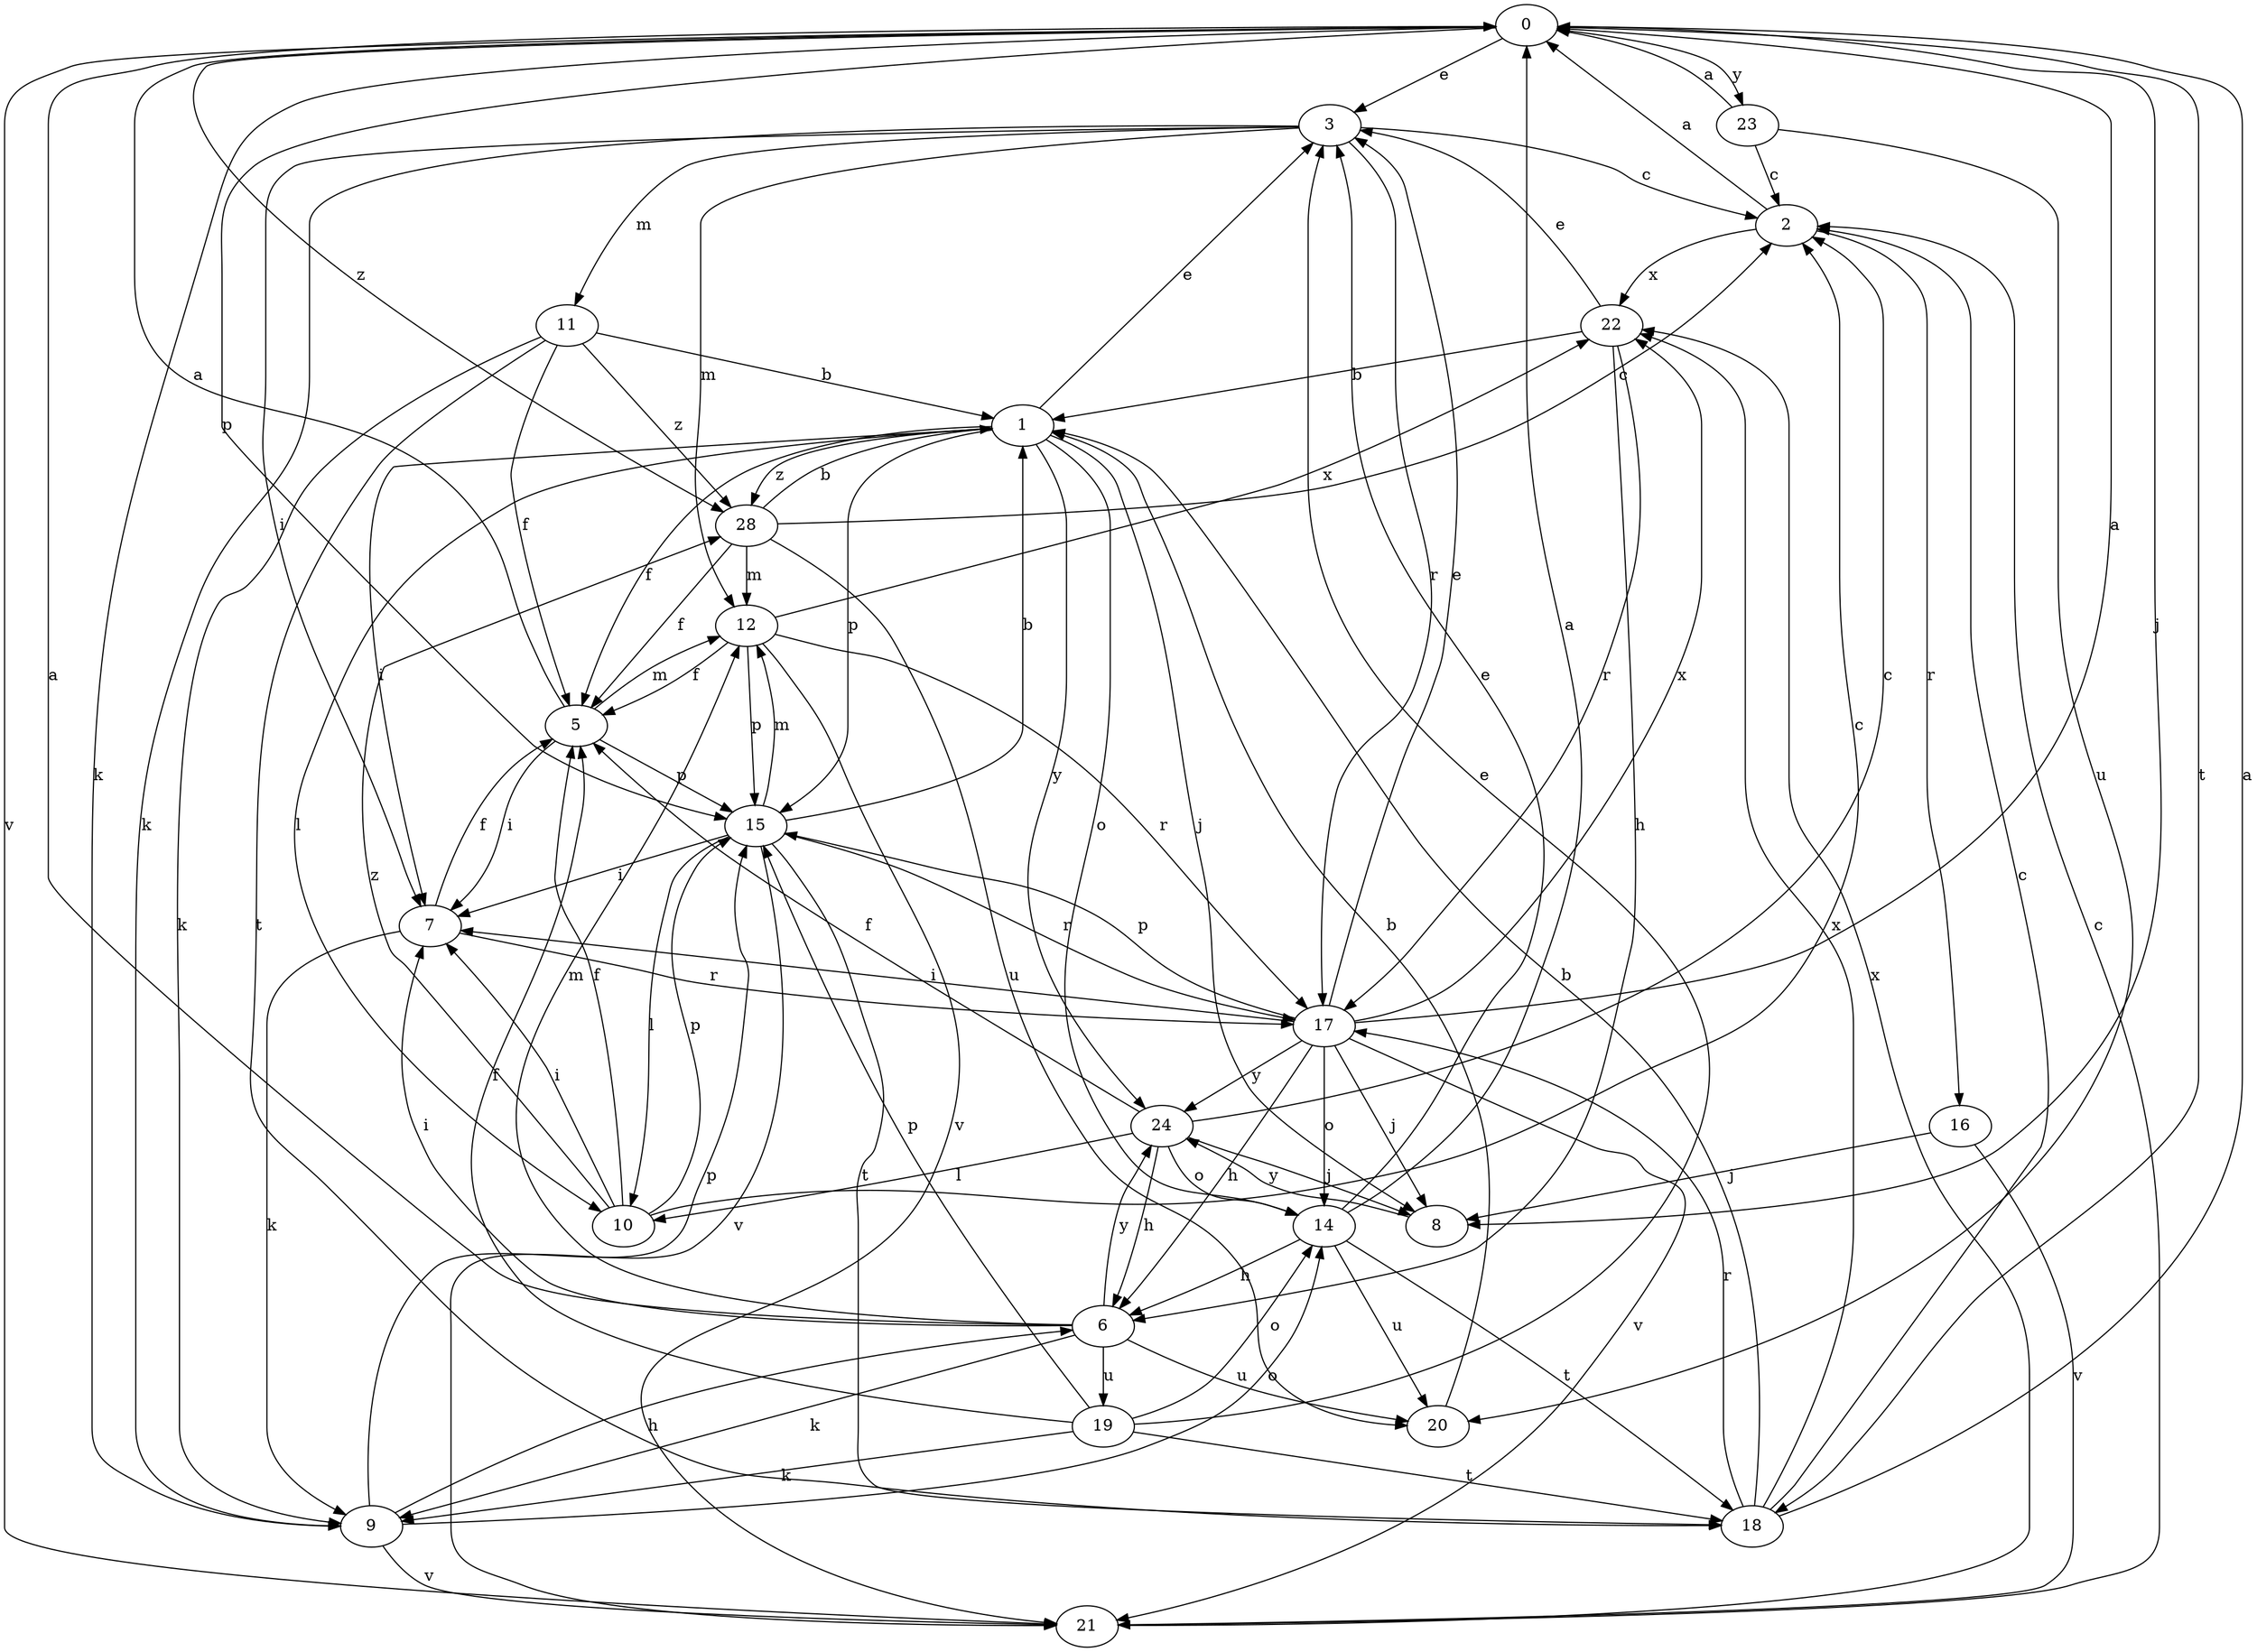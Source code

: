 strict digraph  {
0;
1;
2;
3;
5;
6;
7;
8;
9;
10;
11;
12;
14;
15;
16;
17;
18;
19;
20;
21;
22;
23;
24;
28;
0 -> 3  [label=e];
0 -> 8  [label=j];
0 -> 9  [label=k];
0 -> 15  [label=p];
0 -> 18  [label=t];
0 -> 21  [label=v];
0 -> 23  [label=y];
0 -> 28  [label=z];
1 -> 3  [label=e];
1 -> 5  [label=f];
1 -> 7  [label=i];
1 -> 8  [label=j];
1 -> 10  [label=l];
1 -> 14  [label=o];
1 -> 15  [label=p];
1 -> 24  [label=y];
1 -> 28  [label=z];
2 -> 0  [label=a];
2 -> 16  [label=r];
2 -> 22  [label=x];
3 -> 2  [label=c];
3 -> 7  [label=i];
3 -> 9  [label=k];
3 -> 11  [label=m];
3 -> 12  [label=m];
3 -> 17  [label=r];
5 -> 0  [label=a];
5 -> 7  [label=i];
5 -> 12  [label=m];
5 -> 15  [label=p];
6 -> 0  [label=a];
6 -> 7  [label=i];
6 -> 9  [label=k];
6 -> 12  [label=m];
6 -> 19  [label=u];
6 -> 20  [label=u];
6 -> 24  [label=y];
7 -> 5  [label=f];
7 -> 9  [label=k];
7 -> 17  [label=r];
8 -> 24  [label=y];
9 -> 6  [label=h];
9 -> 14  [label=o];
9 -> 15  [label=p];
9 -> 21  [label=v];
10 -> 2  [label=c];
10 -> 5  [label=f];
10 -> 7  [label=i];
10 -> 15  [label=p];
10 -> 28  [label=z];
11 -> 1  [label=b];
11 -> 5  [label=f];
11 -> 9  [label=k];
11 -> 18  [label=t];
11 -> 28  [label=z];
12 -> 5  [label=f];
12 -> 15  [label=p];
12 -> 17  [label=r];
12 -> 21  [label=v];
12 -> 22  [label=x];
14 -> 0  [label=a];
14 -> 3  [label=e];
14 -> 6  [label=h];
14 -> 18  [label=t];
14 -> 20  [label=u];
15 -> 1  [label=b];
15 -> 7  [label=i];
15 -> 10  [label=l];
15 -> 12  [label=m];
15 -> 17  [label=r];
15 -> 18  [label=t];
15 -> 21  [label=v];
16 -> 8  [label=j];
16 -> 21  [label=v];
17 -> 0  [label=a];
17 -> 3  [label=e];
17 -> 6  [label=h];
17 -> 7  [label=i];
17 -> 8  [label=j];
17 -> 14  [label=o];
17 -> 15  [label=p];
17 -> 21  [label=v];
17 -> 22  [label=x];
17 -> 24  [label=y];
18 -> 0  [label=a];
18 -> 1  [label=b];
18 -> 2  [label=c];
18 -> 17  [label=r];
18 -> 22  [label=x];
19 -> 3  [label=e];
19 -> 5  [label=f];
19 -> 9  [label=k];
19 -> 14  [label=o];
19 -> 15  [label=p];
19 -> 18  [label=t];
20 -> 1  [label=b];
21 -> 2  [label=c];
21 -> 22  [label=x];
22 -> 1  [label=b];
22 -> 3  [label=e];
22 -> 6  [label=h];
22 -> 17  [label=r];
23 -> 0  [label=a];
23 -> 2  [label=c];
23 -> 20  [label=u];
24 -> 2  [label=c];
24 -> 5  [label=f];
24 -> 6  [label=h];
24 -> 8  [label=j];
24 -> 10  [label=l];
24 -> 14  [label=o];
28 -> 1  [label=b];
28 -> 2  [label=c];
28 -> 5  [label=f];
28 -> 12  [label=m];
28 -> 20  [label=u];
}

